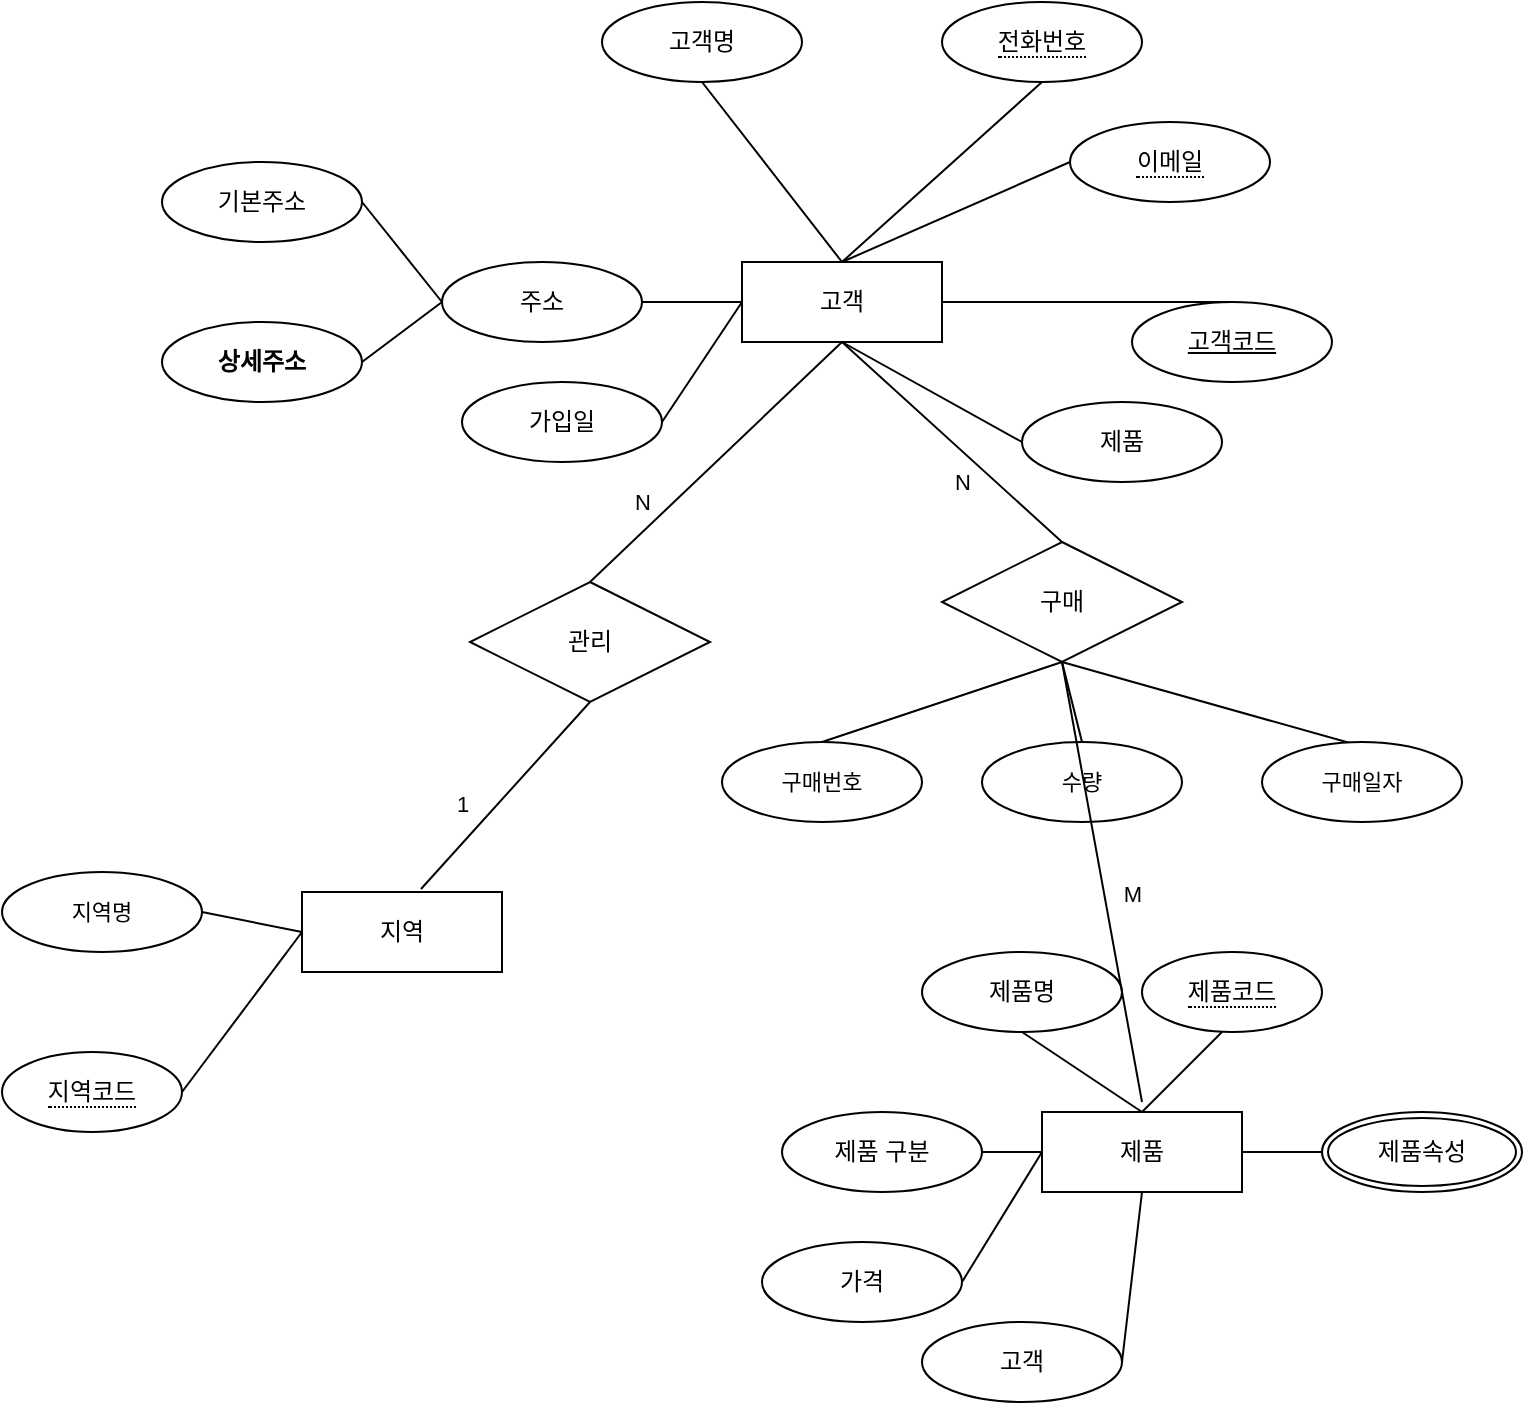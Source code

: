 <mxfile version="24.1.0" type="github">
  <diagram name="페이지-1" id="_piYhDcP0o2FXSBsoHh4">
    <mxGraphModel dx="964" dy="554" grid="1" gridSize="10" guides="1" tooltips="1" connect="1" arrows="1" fold="1" page="1" pageScale="1" pageWidth="827" pageHeight="1169" math="0" shadow="0">
      <root>
        <mxCell id="0" />
        <mxCell id="1" parent="0" />
        <mxCell id="ejKvXPR-2dDH0xWamdAO-1" value="고객" style="whiteSpace=wrap;html=1;align=center;" vertex="1" parent="1">
          <mxGeometry x="430" y="260" width="100" height="40" as="geometry" />
        </mxCell>
        <mxCell id="ejKvXPR-2dDH0xWamdAO-2" value="&lt;span style=&quot;border-bottom: 1px dotted&quot;&gt;이메일&lt;/span&gt;" style="ellipse;whiteSpace=wrap;html=1;align=center;" vertex="1" parent="1">
          <mxGeometry x="594" y="190" width="100" height="40" as="geometry" />
        </mxCell>
        <mxCell id="ejKvXPR-2dDH0xWamdAO-3" value="&lt;span style=&quot;border-bottom: 1px dotted&quot;&gt;전화번호&lt;/span&gt;" style="ellipse;whiteSpace=wrap;html=1;align=center;" vertex="1" parent="1">
          <mxGeometry x="530" y="130" width="100" height="40" as="geometry" />
        </mxCell>
        <mxCell id="ejKvXPR-2dDH0xWamdAO-4" value="고객명" style="ellipse;whiteSpace=wrap;html=1;align=center;" vertex="1" parent="1">
          <mxGeometry x="360" y="130" width="100" height="40" as="geometry" />
        </mxCell>
        <mxCell id="ejKvXPR-2dDH0xWamdAO-5" value="고객코드" style="ellipse;whiteSpace=wrap;html=1;align=center;fontStyle=4;" vertex="1" parent="1">
          <mxGeometry x="625" y="280" width="100" height="40" as="geometry" />
        </mxCell>
        <mxCell id="ejKvXPR-2dDH0xWamdAO-6" value="" style="endArrow=none;html=1;rounded=0;exitX=0.5;exitY=1;exitDx=0;exitDy=0;" edge="1" parent="1" source="ejKvXPR-2dDH0xWamdAO-4">
          <mxGeometry relative="1" as="geometry">
            <mxPoint x="460" y="200" as="sourcePoint" />
            <mxPoint x="480" y="260" as="targetPoint" />
          </mxGeometry>
        </mxCell>
        <mxCell id="ejKvXPR-2dDH0xWamdAO-7" value="" style="endArrow=none;html=1;rounded=0;exitX=0.5;exitY=1;exitDx=0;exitDy=0;" edge="1" parent="1" source="ejKvXPR-2dDH0xWamdAO-3">
          <mxGeometry relative="1" as="geometry">
            <mxPoint x="500" y="180" as="sourcePoint" />
            <mxPoint x="480" y="260" as="targetPoint" />
            <Array as="points" />
          </mxGeometry>
        </mxCell>
        <mxCell id="ejKvXPR-2dDH0xWamdAO-8" value="" style="endArrow=none;html=1;rounded=0;exitX=0;exitY=0.5;exitDx=0;exitDy=0;entryX=0.5;entryY=0;entryDx=0;entryDy=0;" edge="1" parent="1" source="ejKvXPR-2dDH0xWamdAO-2" target="ejKvXPR-2dDH0xWamdAO-1">
          <mxGeometry relative="1" as="geometry">
            <mxPoint x="630" y="190" as="sourcePoint" />
            <mxPoint x="468" y="221" as="targetPoint" />
            <Array as="points" />
          </mxGeometry>
        </mxCell>
        <mxCell id="ejKvXPR-2dDH0xWamdAO-9" value="" style="endArrow=none;html=1;rounded=0;exitX=0.5;exitY=0;exitDx=0;exitDy=0;entryX=1;entryY=0.5;entryDx=0;entryDy=0;" edge="1" parent="1" source="ejKvXPR-2dDH0xWamdAO-5" target="ejKvXPR-2dDH0xWamdAO-1">
          <mxGeometry relative="1" as="geometry">
            <mxPoint x="584" y="290" as="sourcePoint" />
            <mxPoint x="500" y="320" as="targetPoint" />
            <Array as="points" />
          </mxGeometry>
        </mxCell>
        <mxCell id="ejKvXPR-2dDH0xWamdAO-10" value="주소" style="ellipse;whiteSpace=wrap;html=1;align=center;" vertex="1" parent="1">
          <mxGeometry x="280" y="260" width="100" height="40" as="geometry" />
        </mxCell>
        <mxCell id="ejKvXPR-2dDH0xWamdAO-11" value="" style="endArrow=none;html=1;rounded=0;exitX=1;exitY=0.5;exitDx=0;exitDy=0;entryX=0;entryY=0.5;entryDx=0;entryDy=0;" edge="1" parent="1" source="ejKvXPR-2dDH0xWamdAO-10" target="ejKvXPR-2dDH0xWamdAO-1">
          <mxGeometry relative="1" as="geometry">
            <mxPoint x="390" y="235" as="sourcePoint" />
            <mxPoint x="460" y="325" as="targetPoint" />
          </mxGeometry>
        </mxCell>
        <mxCell id="ejKvXPR-2dDH0xWamdAO-12" value="기본주소" style="ellipse;whiteSpace=wrap;html=1;align=center;" vertex="1" parent="1">
          <mxGeometry x="140" y="210" width="100" height="40" as="geometry" />
        </mxCell>
        <mxCell id="ejKvXPR-2dDH0xWamdAO-13" value="" style="endArrow=none;html=1;rounded=0;exitX=1;exitY=0.5;exitDx=0;exitDy=0;entryX=0;entryY=0.5;entryDx=0;entryDy=0;" edge="1" parent="1" source="ejKvXPR-2dDH0xWamdAO-12" target="ejKvXPR-2dDH0xWamdAO-10">
          <mxGeometry relative="1" as="geometry">
            <mxPoint x="250" y="185" as="sourcePoint" />
            <mxPoint x="270" y="270" as="targetPoint" />
          </mxGeometry>
        </mxCell>
        <mxCell id="ejKvXPR-2dDH0xWamdAO-14" value="상세주소" style="ellipse;whiteSpace=wrap;html=1;align=center;fontStyle=1" vertex="1" parent="1">
          <mxGeometry x="140" y="290" width="100" height="40" as="geometry" />
        </mxCell>
        <mxCell id="ejKvXPR-2dDH0xWamdAO-15" value="" style="endArrow=none;html=1;rounded=0;exitX=1;exitY=0.5;exitDx=0;exitDy=0;entryX=0;entryY=0.5;entryDx=0;entryDy=0;fontStyle=1" edge="1" parent="1" source="ejKvXPR-2dDH0xWamdAO-14" target="ejKvXPR-2dDH0xWamdAO-10">
          <mxGeometry relative="1" as="geometry">
            <mxPoint x="250" y="265" as="sourcePoint" />
            <mxPoint x="290" y="310" as="targetPoint" />
          </mxGeometry>
        </mxCell>
        <mxCell id="ejKvXPR-2dDH0xWamdAO-16" value="가입일" style="ellipse;whiteSpace=wrap;html=1;align=center;" vertex="1" parent="1">
          <mxGeometry x="290" y="320" width="100" height="40" as="geometry" />
        </mxCell>
        <mxCell id="ejKvXPR-2dDH0xWamdAO-17" value="" style="endArrow=none;html=1;rounded=0;exitX=1;exitY=0.5;exitDx=0;exitDy=0;entryX=0;entryY=0.5;entryDx=0;entryDy=0;" edge="1" parent="1" source="ejKvXPR-2dDH0xWamdAO-16" target="ejKvXPR-2dDH0xWamdAO-1">
          <mxGeometry relative="1" as="geometry">
            <mxPoint x="400" y="295" as="sourcePoint" />
            <mxPoint x="440" y="340" as="targetPoint" />
          </mxGeometry>
        </mxCell>
        <mxCell id="ejKvXPR-2dDH0xWamdAO-22" value="지역" style="whiteSpace=wrap;html=1;align=center;" vertex="1" parent="1">
          <mxGeometry x="210" y="575" width="100" height="40" as="geometry" />
        </mxCell>
        <mxCell id="ejKvXPR-2dDH0xWamdAO-23" value="지역명" style="ellipse;whiteSpace=wrap;html=1;align=center;rounded=0;strokeColor=default;verticalAlign=middle;fontFamily=Helvetica;fontSize=11;fontColor=default;labelBackgroundColor=default;fillColor=default;" vertex="1" parent="1">
          <mxGeometry x="60" y="565" width="100" height="40" as="geometry" />
        </mxCell>
        <mxCell id="ejKvXPR-2dDH0xWamdAO-25" value="" style="endArrow=none;html=1;rounded=0;exitX=1;exitY=0.5;exitDx=0;exitDy=0;entryX=0;entryY=0.5;entryDx=0;entryDy=0;" edge="1" parent="1" target="ejKvXPR-2dDH0xWamdAO-22">
          <mxGeometry relative="1" as="geometry">
            <mxPoint x="160" y="585" as="sourcePoint" />
            <mxPoint x="200" y="525" as="targetPoint" />
          </mxGeometry>
        </mxCell>
        <mxCell id="ejKvXPR-2dDH0xWamdAO-28" value="&lt;span style=&quot;border-bottom: 1px dotted&quot;&gt;지역코드&lt;/span&gt;" style="ellipse;whiteSpace=wrap;html=1;align=center;" vertex="1" parent="1">
          <mxGeometry x="60" y="655" width="90" height="40" as="geometry" />
        </mxCell>
        <mxCell id="ejKvXPR-2dDH0xWamdAO-31" value="" style="endArrow=none;html=1;rounded=0;exitX=1;exitY=0.5;exitDx=0;exitDy=0;entryX=0;entryY=0.5;entryDx=0;entryDy=0;" edge="1" parent="1" source="ejKvXPR-2dDH0xWamdAO-28" target="ejKvXPR-2dDH0xWamdAO-22">
          <mxGeometry relative="1" as="geometry">
            <mxPoint x="170" y="595" as="sourcePoint" />
            <mxPoint x="220" y="605" as="targetPoint" />
          </mxGeometry>
        </mxCell>
        <mxCell id="ejKvXPR-2dDH0xWamdAO-37" value="제품" style="whiteSpace=wrap;html=1;align=center;" vertex="1" parent="1">
          <mxGeometry x="580" y="685" width="100" height="40" as="geometry" />
        </mxCell>
        <mxCell id="ejKvXPR-2dDH0xWamdAO-38" value="제품명" style="ellipse;whiteSpace=wrap;html=1;align=center;" vertex="1" parent="1">
          <mxGeometry x="520" y="605" width="100" height="40" as="geometry" />
        </mxCell>
        <mxCell id="ejKvXPR-2dDH0xWamdAO-39" value="" style="endArrow=none;html=1;rounded=0;entryX=0;entryY=0.5;entryDx=0;entryDy=0;exitX=0.5;exitY=1;exitDx=0;exitDy=0;" edge="1" parent="1" source="ejKvXPR-2dDH0xWamdAO-38">
          <mxGeometry relative="1" as="geometry">
            <mxPoint x="590" y="675" as="sourcePoint" />
            <mxPoint x="630" y="685" as="targetPoint" />
          </mxGeometry>
        </mxCell>
        <mxCell id="ejKvXPR-2dDH0xWamdAO-40" value="&lt;span style=&quot;border-bottom: 1px dotted&quot;&gt;제품코드&lt;/span&gt;" style="ellipse;whiteSpace=wrap;html=1;align=center;" vertex="1" parent="1">
          <mxGeometry x="630" y="605" width="90" height="40" as="geometry" />
        </mxCell>
        <mxCell id="ejKvXPR-2dDH0xWamdAO-41" value="" style="endArrow=none;html=1;rounded=0;exitX=1;exitY=0.5;exitDx=0;exitDy=0;strokeColor=default;align=center;verticalAlign=middle;fontFamily=Helvetica;fontSize=11;fontColor=default;labelBackgroundColor=default;" edge="1" parent="1">
          <mxGeometry relative="1" as="geometry">
            <mxPoint x="630" y="685" as="sourcePoint" />
            <mxPoint x="670" y="645" as="targetPoint" />
          </mxGeometry>
        </mxCell>
        <mxCell id="ejKvXPR-2dDH0xWamdAO-42" value="제품 구분" style="ellipse;whiteSpace=wrap;html=1;align=center;" vertex="1" parent="1">
          <mxGeometry x="450" y="685" width="100" height="40" as="geometry" />
        </mxCell>
        <mxCell id="ejKvXPR-2dDH0xWamdAO-43" value="" style="endArrow=none;html=1;rounded=0;entryX=0;entryY=0.5;entryDx=0;entryDy=0;exitX=0.5;exitY=1;exitDx=0;exitDy=0;" edge="1" parent="1" target="ejKvXPR-2dDH0xWamdAO-37">
          <mxGeometry relative="1" as="geometry">
            <mxPoint x="550" y="705" as="sourcePoint" />
            <mxPoint x="610" y="745" as="targetPoint" />
          </mxGeometry>
        </mxCell>
        <mxCell id="ejKvXPR-2dDH0xWamdAO-44" value="가격" style="ellipse;whiteSpace=wrap;html=1;align=center;" vertex="1" parent="1">
          <mxGeometry x="440" y="750" width="100" height="40" as="geometry" />
        </mxCell>
        <mxCell id="ejKvXPR-2dDH0xWamdAO-45" value="" style="endArrow=none;html=1;rounded=0;entryX=0;entryY=0.5;entryDx=0;entryDy=0;exitX=1;exitY=0.5;exitDx=0;exitDy=0;" edge="1" parent="1" source="ejKvXPR-2dDH0xWamdAO-44" target="ejKvXPR-2dDH0xWamdAO-37">
          <mxGeometry relative="1" as="geometry">
            <mxPoint x="560" y="715" as="sourcePoint" />
            <mxPoint x="590" y="715" as="targetPoint" />
          </mxGeometry>
        </mxCell>
        <mxCell id="ejKvXPR-2dDH0xWamdAO-46" value="제품속성" style="ellipse;shape=doubleEllipse;margin=3;whiteSpace=wrap;html=1;align=center;" vertex="1" parent="1">
          <mxGeometry x="720" y="685" width="100" height="40" as="geometry" />
        </mxCell>
        <mxCell id="ejKvXPR-2dDH0xWamdAO-47" value="" style="endArrow=none;html=1;rounded=0;exitX=1;exitY=0.5;exitDx=0;exitDy=0;strokeColor=default;align=center;verticalAlign=middle;fontFamily=Helvetica;fontSize=11;fontColor=default;labelBackgroundColor=default;entryX=0;entryY=0.5;entryDx=0;entryDy=0;" edge="1" parent="1" target="ejKvXPR-2dDH0xWamdAO-46">
          <mxGeometry relative="1" as="geometry">
            <mxPoint x="680" y="705" as="sourcePoint" />
            <mxPoint x="720" y="665" as="targetPoint" />
          </mxGeometry>
        </mxCell>
        <mxCell id="ejKvXPR-2dDH0xWamdAO-50" value="구매번호" style="ellipse;whiteSpace=wrap;html=1;align=center;rounded=0;strokeColor=default;verticalAlign=middle;fontFamily=Helvetica;fontSize=11;fontColor=default;labelBackgroundColor=default;fillColor=default;" vertex="1" parent="1">
          <mxGeometry x="420" y="500" width="100" height="40" as="geometry" />
        </mxCell>
        <mxCell id="ejKvXPR-2dDH0xWamdAO-51" value="" style="endArrow=none;html=1;rounded=0;exitX=1;exitY=0.5;exitDx=0;exitDy=0;entryX=0.44;entryY=0.013;entryDx=0;entryDy=0;entryPerimeter=0;" edge="1" parent="1" target="ejKvXPR-2dDH0xWamdAO-64">
          <mxGeometry relative="1" as="geometry">
            <mxPoint x="590" y="460" as="sourcePoint" />
            <mxPoint x="640" y="470" as="targetPoint" />
          </mxGeometry>
        </mxCell>
        <mxCell id="ejKvXPR-2dDH0xWamdAO-52" value="고객" style="ellipse;whiteSpace=wrap;html=1;align=center;" vertex="1" parent="1">
          <mxGeometry x="520" y="790" width="100" height="40" as="geometry" />
        </mxCell>
        <mxCell id="ejKvXPR-2dDH0xWamdAO-53" value="" style="endArrow=none;html=1;rounded=0;entryX=0.5;entryY=1;entryDx=0;entryDy=0;exitX=1;exitY=0.5;exitDx=0;exitDy=0;" edge="1" parent="1" source="ejKvXPR-2dDH0xWamdAO-52" target="ejKvXPR-2dDH0xWamdAO-37">
          <mxGeometry relative="1" as="geometry">
            <mxPoint x="640" y="755" as="sourcePoint" />
            <mxPoint x="660" y="745" as="targetPoint" />
          </mxGeometry>
        </mxCell>
        <mxCell id="ejKvXPR-2dDH0xWamdAO-54" value="제품" style="ellipse;whiteSpace=wrap;html=1;align=center;" vertex="1" parent="1">
          <mxGeometry x="570" y="330" width="100" height="40" as="geometry" />
        </mxCell>
        <mxCell id="ejKvXPR-2dDH0xWamdAO-55" value="" style="endArrow=none;html=1;rounded=0;exitX=0;exitY=0.5;exitDx=0;exitDy=0;entryX=0.5;entryY=1;entryDx=0;entryDy=0;" edge="1" parent="1" source="ejKvXPR-2dDH0xWamdAO-54" target="ejKvXPR-2dDH0xWamdAO-1">
          <mxGeometry relative="1" as="geometry">
            <mxPoint x="420" y="335" as="sourcePoint" />
            <mxPoint x="450" y="320" as="targetPoint" />
          </mxGeometry>
        </mxCell>
        <mxCell id="ejKvXPR-2dDH0xWamdAO-56" value="" style="endArrow=none;html=1;rounded=0;entryX=0.5;entryY=0;entryDx=0;entryDy=0;exitX=0.5;exitY=1;exitDx=0;exitDy=0;" edge="1" parent="1" source="ejKvXPR-2dDH0xWamdAO-1" target="ejKvXPR-2dDH0xWamdAO-57">
          <mxGeometry relative="1" as="geometry">
            <mxPoint x="400" y="380" as="sourcePoint" />
            <mxPoint x="480" y="300" as="targetPoint" />
          </mxGeometry>
        </mxCell>
        <mxCell id="ejKvXPR-2dDH0xWamdAO-60" value="N" style="edgeLabel;html=1;align=center;verticalAlign=middle;resizable=0;points=[];" vertex="1" connectable="0" parent="ejKvXPR-2dDH0xWamdAO-56">
          <mxGeometry x="0.495" y="4" relative="1" as="geometry">
            <mxPoint x="-9" y="-13" as="offset" />
          </mxGeometry>
        </mxCell>
        <mxCell id="ejKvXPR-2dDH0xWamdAO-57" value="관리" style="shape=rhombus;perimeter=rhombusPerimeter;whiteSpace=wrap;html=1;align=center;" vertex="1" parent="1">
          <mxGeometry x="294" y="420" width="120" height="60" as="geometry" />
        </mxCell>
        <mxCell id="ejKvXPR-2dDH0xWamdAO-58" value="" style="endArrow=none;html=1;rounded=0;entryX=0.595;entryY=-0.037;entryDx=0;entryDy=0;exitX=0.5;exitY=1;exitDx=0;exitDy=0;entryPerimeter=0;" edge="1" parent="1" source="ejKvXPR-2dDH0xWamdAO-57" target="ejKvXPR-2dDH0xWamdAO-22">
          <mxGeometry relative="1" as="geometry">
            <mxPoint x="360" y="480" as="sourcePoint" />
            <mxPoint x="234" y="600" as="targetPoint" />
          </mxGeometry>
        </mxCell>
        <mxCell id="ejKvXPR-2dDH0xWamdAO-59" value="1" style="edgeLabel;html=1;align=center;verticalAlign=middle;resizable=0;points=[];" vertex="1" connectable="0" parent="ejKvXPR-2dDH0xWamdAO-58">
          <mxGeometry x="0.18" relative="1" as="geometry">
            <mxPoint x="-14" y="-5" as="offset" />
          </mxGeometry>
        </mxCell>
        <mxCell id="ejKvXPR-2dDH0xWamdAO-61" value="구매" style="shape=rhombus;perimeter=rhombusPerimeter;whiteSpace=wrap;html=1;align=center;" vertex="1" parent="1">
          <mxGeometry x="530" y="400" width="120" height="60" as="geometry" />
        </mxCell>
        <mxCell id="ejKvXPR-2dDH0xWamdAO-62" value="" style="endArrow=none;html=1;rounded=0;entryX=0.5;entryY=1;entryDx=0;entryDy=0;" edge="1" parent="1" target="ejKvXPR-2dDH0xWamdAO-1">
          <mxGeometry relative="1" as="geometry">
            <mxPoint x="590" y="400" as="sourcePoint" />
            <mxPoint x="504" y="350" as="targetPoint" />
          </mxGeometry>
        </mxCell>
        <mxCell id="ejKvXPR-2dDH0xWamdAO-67" value="N" style="edgeLabel;html=1;align=center;verticalAlign=middle;resizable=0;points=[];" vertex="1" connectable="0" parent="ejKvXPR-2dDH0xWamdAO-62">
          <mxGeometry x="-0.29" y="1" relative="1" as="geometry">
            <mxPoint x="-10" y="5" as="offset" />
          </mxGeometry>
        </mxCell>
        <mxCell id="ejKvXPR-2dDH0xWamdAO-63" value="수량" style="ellipse;whiteSpace=wrap;html=1;align=center;rounded=0;strokeColor=default;verticalAlign=middle;fontFamily=Helvetica;fontSize=11;fontColor=default;labelBackgroundColor=default;fillColor=default;" vertex="1" parent="1">
          <mxGeometry x="550" y="500" width="100" height="40" as="geometry" />
        </mxCell>
        <mxCell id="ejKvXPR-2dDH0xWamdAO-64" value="구매일자" style="ellipse;whiteSpace=wrap;html=1;align=center;rounded=0;strokeColor=default;verticalAlign=middle;fontFamily=Helvetica;fontSize=11;fontColor=default;labelBackgroundColor=default;fillColor=default;" vertex="1" parent="1">
          <mxGeometry x="690" y="500" width="100" height="40" as="geometry" />
        </mxCell>
        <mxCell id="ejKvXPR-2dDH0xWamdAO-65" value="" style="endArrow=none;html=1;rounded=0;exitX=1;exitY=0.5;exitDx=0;exitDy=0;entryX=0.5;entryY=0;entryDx=0;entryDy=0;" edge="1" parent="1" target="ejKvXPR-2dDH0xWamdAO-63">
          <mxGeometry relative="1" as="geometry">
            <mxPoint x="590" y="460" as="sourcePoint" />
            <mxPoint x="734" y="501" as="targetPoint" />
          </mxGeometry>
        </mxCell>
        <mxCell id="ejKvXPR-2dDH0xWamdAO-66" value="" style="endArrow=none;html=1;rounded=0;entryX=0.5;entryY=0;entryDx=0;entryDy=0;" edge="1" parent="1" target="ejKvXPR-2dDH0xWamdAO-50">
          <mxGeometry relative="1" as="geometry">
            <mxPoint x="590" y="460" as="sourcePoint" />
            <mxPoint x="610" y="510" as="targetPoint" />
            <Array as="points" />
          </mxGeometry>
        </mxCell>
        <mxCell id="ejKvXPR-2dDH0xWamdAO-68" value="" style="endArrow=none;html=1;rounded=0;exitX=0.5;exitY=1;exitDx=0;exitDy=0;" edge="1" parent="1" source="ejKvXPR-2dDH0xWamdAO-61">
          <mxGeometry relative="1" as="geometry">
            <mxPoint x="600" y="470" as="sourcePoint" />
            <mxPoint x="630" y="680" as="targetPoint" />
          </mxGeometry>
        </mxCell>
        <mxCell id="ejKvXPR-2dDH0xWamdAO-69" value="M" style="edgeLabel;html=1;align=center;verticalAlign=middle;resizable=0;points=[];" vertex="1" connectable="0" parent="ejKvXPR-2dDH0xWamdAO-68">
          <mxGeometry x="0.031" y="2" relative="1" as="geometry">
            <mxPoint x="12" y="2" as="offset" />
          </mxGeometry>
        </mxCell>
      </root>
    </mxGraphModel>
  </diagram>
</mxfile>
